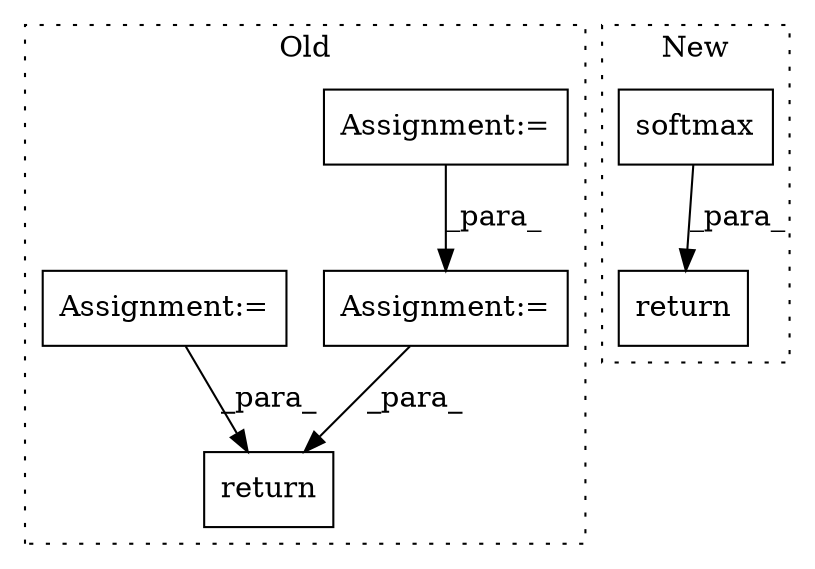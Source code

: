 digraph G {
subgraph cluster0 {
1 [label="return" a="41" s="1285" l="7" shape="box"];
4 [label="Assignment:=" a="7" s="695" l="6" shape="box"];
5 [label="Assignment:=" a="7" s="711" l="8" shape="box"];
6 [label="Assignment:=" a="7" s="813" l="1" shape="box"];
label = "Old";
style="dotted";
}
subgraph cluster1 {
2 [label="softmax" a="32" s="776,790" l="8,1" shape="box"];
3 [label="return" a="41" s="755" l="7" shape="box"];
label = "New";
style="dotted";
}
2 -> 3 [label="_para_"];
4 -> 6 [label="_para_"];
5 -> 1 [label="_para_"];
6 -> 1 [label="_para_"];
}